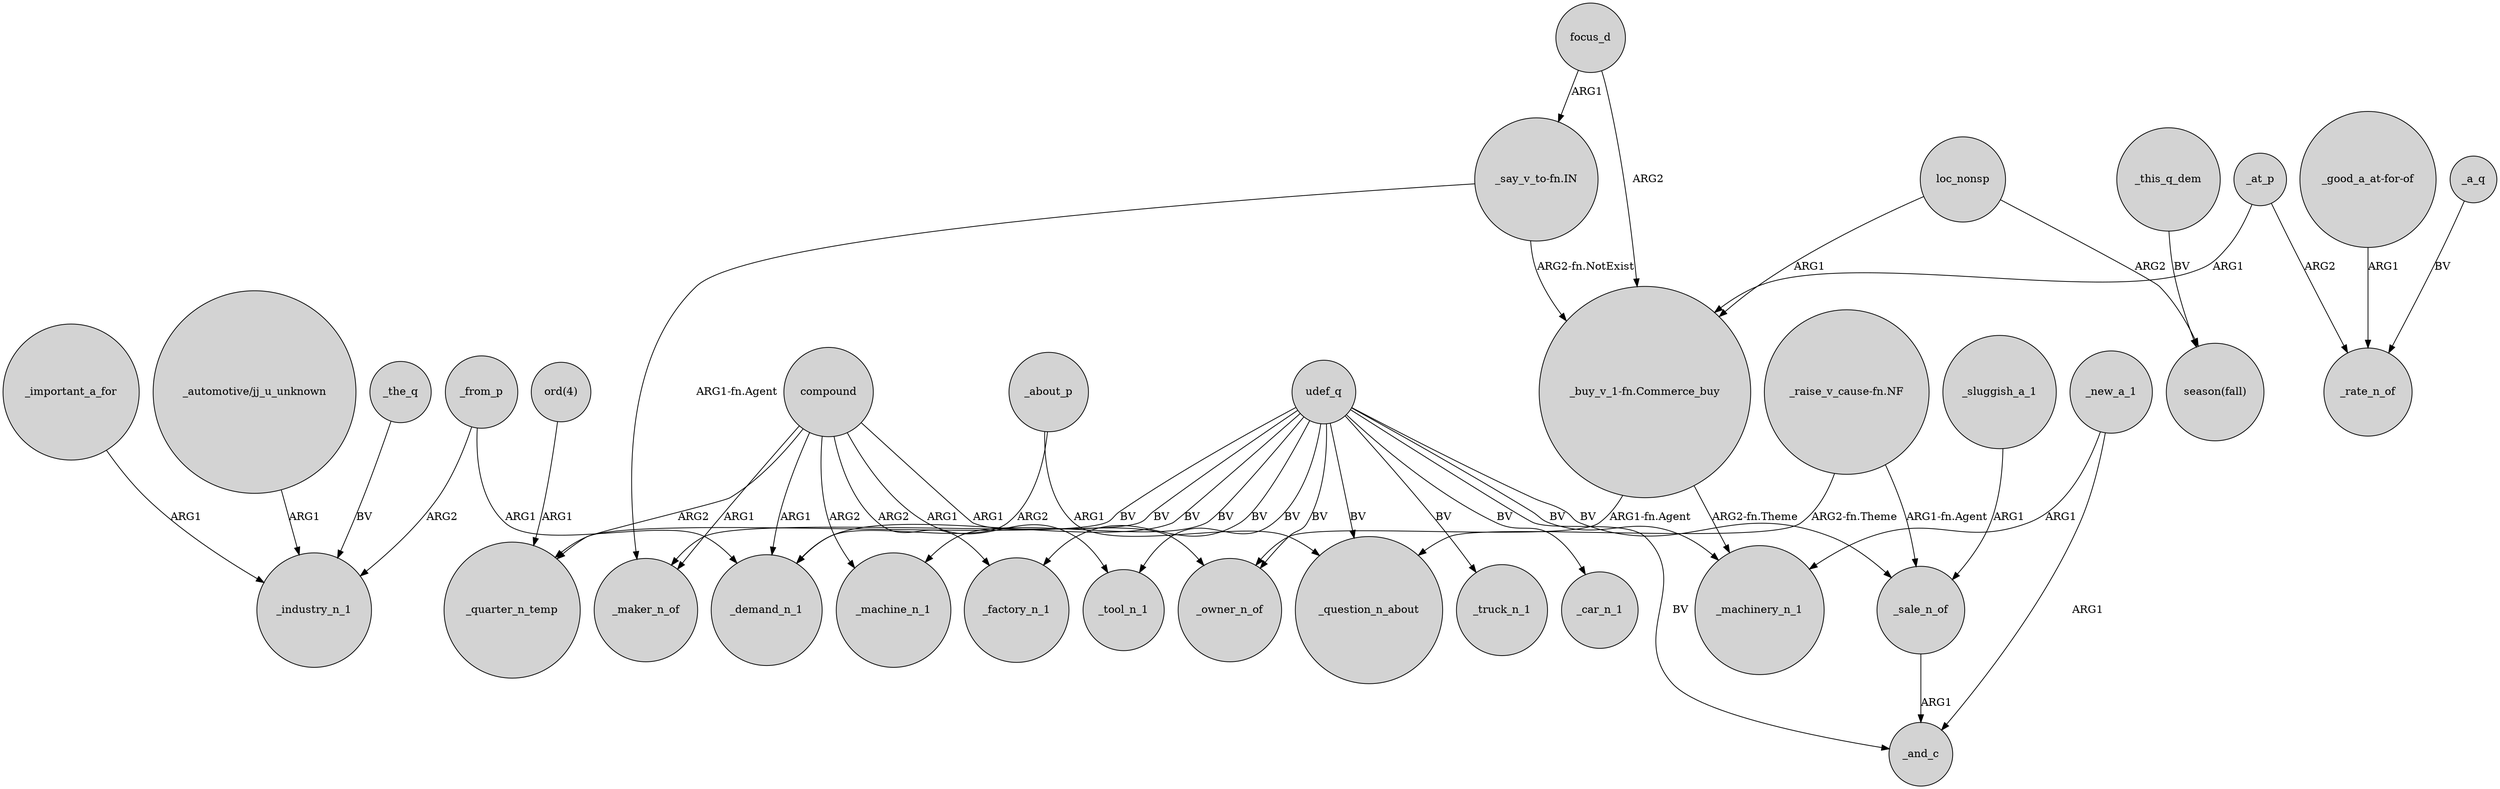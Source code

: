 digraph {
	node [shape=circle style=filled]
	"_automotive/jj_u_unknown" -> _industry_n_1 [label=ARG1]
	udef_q -> _machine_n_1 [label=BV]
	udef_q -> _machinery_n_1 [label=BV]
	compound -> _quarter_n_temp [label=ARG2]
	"_raise_v_cause-fn.NF" -> _question_n_about [label="ARG2-fn.Theme"]
	_at_p -> _rate_n_of [label=ARG2]
	_at_p -> "_buy_v_1-fn.Commerce_buy" [label=ARG1]
	_new_a_1 -> _machinery_n_1 [label=ARG1]
	"ord(4)" -> _quarter_n_temp [label=ARG1]
	_sluggish_a_1 -> _sale_n_of [label=ARG1]
	compound -> _demand_n_1 [label=ARG1]
	"_raise_v_cause-fn.NF" -> _sale_n_of [label="ARG1-fn.Agent"]
	udef_q -> _question_n_about [label=BV]
	_from_p -> _industry_n_1 [label=ARG2]
	compound -> _maker_n_of [label=ARG1]
	_about_p -> _question_n_about [label=ARG1]
	udef_q -> _tool_n_1 [label=BV]
	"_say_v_to-fn.IN" -> "_buy_v_1-fn.Commerce_buy" [label="ARG2-fn.NotExist"]
	_from_p -> _demand_n_1 [label=ARG1]
	_a_q -> _rate_n_of [label=BV]
	focus_d -> "_buy_v_1-fn.Commerce_buy" [label=ARG2]
	_the_q -> _industry_n_1 [label=BV]
	_about_p -> _demand_n_1 [label=ARG2]
	"_good_a_at-for-of" -> _rate_n_of [label=ARG1]
	_new_a_1 -> _and_c [label=ARG1]
	compound -> _factory_n_1 [label=ARG2]
	udef_q -> _truck_n_1 [label=BV]
	udef_q -> _factory_n_1 [label=BV]
	udef_q -> _demand_n_1 [label=BV]
	loc_nonsp -> "season(fall)" [label=ARG2]
	udef_q -> _maker_n_of [label=BV]
	"_buy_v_1-fn.Commerce_buy" -> _owner_n_of [label="ARG1-fn.Agent"]
	udef_q -> _owner_n_of [label=BV]
	udef_q -> _sale_n_of [label=BV]
	"_buy_v_1-fn.Commerce_buy" -> _machinery_n_1 [label="ARG2-fn.Theme"]
	compound -> _machine_n_1 [label=ARG2]
	_sale_n_of -> _and_c [label=ARG1]
	udef_q -> _car_n_1 [label=BV]
	"_say_v_to-fn.IN" -> _maker_n_of [label="ARG1-fn.Agent"]
	udef_q -> _quarter_n_temp [label=BV]
	compound -> _owner_n_of [label=ARG1]
	_this_q_dem -> "season(fall)" [label=BV]
	udef_q -> _and_c [label=BV]
	compound -> _tool_n_1 [label=ARG1]
	loc_nonsp -> "_buy_v_1-fn.Commerce_buy" [label=ARG1]
	_important_a_for -> _industry_n_1 [label=ARG1]
	focus_d -> "_say_v_to-fn.IN" [label=ARG1]
}
